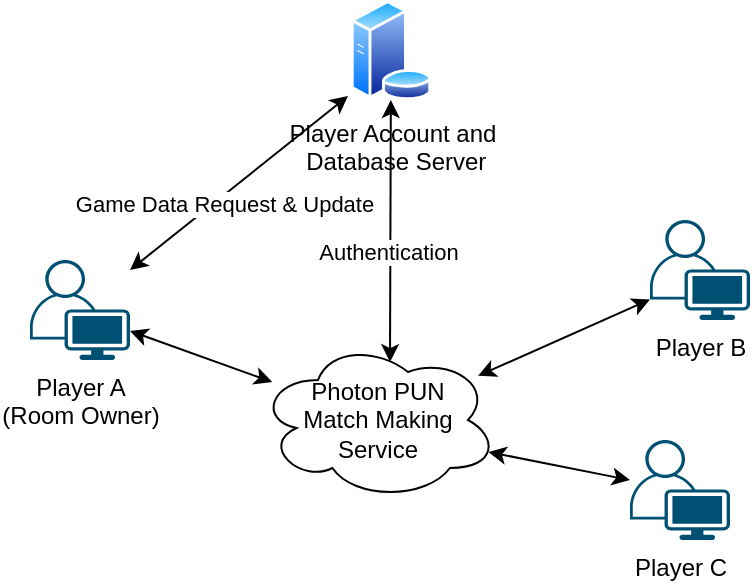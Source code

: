 <mxfile version="16.2.6" type="github">
  <diagram id="NTqNDYjO7tPKsiqi-gnh" name="Page-1">
    <mxGraphModel dx="1422" dy="754" grid="1" gridSize="10" guides="1" tooltips="1" connect="1" arrows="1" fold="1" page="1" pageScale="1" pageWidth="827" pageHeight="1169" math="0" shadow="0">
      <root>
        <mxCell id="0" />
        <mxCell id="1" parent="0" />
        <mxCell id="ImZ4WvExJ2NDALbuqCKL-1" value="Photon PUN&lt;br&gt;Match Making&lt;br&gt;Service" style="ellipse;shape=cloud;whiteSpace=wrap;html=1;" vertex="1" parent="1">
          <mxGeometry x="354" y="310" width="120" height="80" as="geometry" />
        </mxCell>
        <mxCell id="ImZ4WvExJ2NDALbuqCKL-2" value="Player B" style="points=[[0.35,0,0],[0.98,0.51,0],[1,0.71,0],[0.67,1,0],[0,0.795,0],[0,0.65,0]];verticalLabelPosition=bottom;sketch=0;html=1;verticalAlign=top;aspect=fixed;align=center;pointerEvents=1;shape=mxgraph.cisco19.user;fillColor=#005073;strokeColor=none;" vertex="1" parent="1">
          <mxGeometry x="550" y="250" width="50" height="50" as="geometry" />
        </mxCell>
        <mxCell id="ImZ4WvExJ2NDALbuqCKL-3" value="Player A&lt;br&gt;(Room Owner)" style="points=[[0.35,0,0],[0.98,0.51,0],[1,0.71,0],[0.67,1,0],[0,0.795,0],[0,0.65,0]];verticalLabelPosition=bottom;sketch=0;html=1;verticalAlign=top;aspect=fixed;align=center;pointerEvents=1;shape=mxgraph.cisco19.user;fillColor=#005073;strokeColor=none;" vertex="1" parent="1">
          <mxGeometry x="240" y="270" width="50" height="50" as="geometry" />
        </mxCell>
        <mxCell id="ImZ4WvExJ2NDALbuqCKL-4" value="Player C" style="points=[[0.35,0,0],[0.98,0.51,0],[1,0.71,0],[0.67,1,0],[0,0.795,0],[0,0.65,0]];verticalLabelPosition=bottom;sketch=0;html=1;verticalAlign=top;aspect=fixed;align=center;pointerEvents=1;shape=mxgraph.cisco19.user;fillColor=#005073;strokeColor=none;" vertex="1" parent="1">
          <mxGeometry x="540" y="360" width="50" height="50" as="geometry" />
        </mxCell>
        <mxCell id="ImZ4WvExJ2NDALbuqCKL-5" value="Player Account and&lt;br&gt;&amp;nbsp;Database Server" style="aspect=fixed;perimeter=ellipsePerimeter;html=1;align=center;shadow=0;dashed=0;spacingTop=3;image;image=img/lib/active_directory/database_server.svg;" vertex="1" parent="1">
          <mxGeometry x="400" y="140" width="41" height="50" as="geometry" />
        </mxCell>
        <mxCell id="ImZ4WvExJ2NDALbuqCKL-6" value="" style="endArrow=classic;startArrow=classic;html=1;rounded=0;exitX=1;exitY=0.71;exitDx=0;exitDy=0;exitPerimeter=0;" edge="1" parent="1" source="ImZ4WvExJ2NDALbuqCKL-3" target="ImZ4WvExJ2NDALbuqCKL-1">
          <mxGeometry width="50" height="50" relative="1" as="geometry">
            <mxPoint x="410" y="240" as="sourcePoint" />
            <mxPoint x="460" y="190" as="targetPoint" />
          </mxGeometry>
        </mxCell>
        <mxCell id="ImZ4WvExJ2NDALbuqCKL-7" value="" style="endArrow=classic;startArrow=classic;html=1;rounded=0;exitX=0;exitY=0.795;exitDx=0;exitDy=0;exitPerimeter=0;" edge="1" parent="1" source="ImZ4WvExJ2NDALbuqCKL-2" target="ImZ4WvExJ2NDALbuqCKL-1">
          <mxGeometry width="50" height="50" relative="1" as="geometry">
            <mxPoint x="710" y="290" as="sourcePoint" />
            <mxPoint x="383.512" y="306.516" as="targetPoint" />
          </mxGeometry>
        </mxCell>
        <mxCell id="ImZ4WvExJ2NDALbuqCKL-9" value="" style="endArrow=classic;startArrow=classic;html=1;rounded=0;entryX=0.96;entryY=0.7;entryDx=0;entryDy=0;entryPerimeter=0;" edge="1" parent="1" source="ImZ4WvExJ2NDALbuqCKL-4" target="ImZ4WvExJ2NDALbuqCKL-1">
          <mxGeometry width="50" height="50" relative="1" as="geometry">
            <mxPoint x="200" y="315.5" as="sourcePoint" />
            <mxPoint x="380.019" y="319.0" as="targetPoint" />
          </mxGeometry>
        </mxCell>
        <mxCell id="ImZ4WvExJ2NDALbuqCKL-12" value="" style="endArrow=classic;startArrow=classic;html=1;rounded=0;exitX=0.55;exitY=0.138;exitDx=0;exitDy=0;exitPerimeter=0;" edge="1" parent="1" source="ImZ4WvExJ2NDALbuqCKL-1" target="ImZ4WvExJ2NDALbuqCKL-5">
          <mxGeometry width="50" height="50" relative="1" as="geometry">
            <mxPoint x="660" y="310" as="sourcePoint" />
            <mxPoint x="420" y="180" as="targetPoint" />
          </mxGeometry>
        </mxCell>
        <mxCell id="ImZ4WvExJ2NDALbuqCKL-13" value="Authentication" style="edgeLabel;html=1;align=center;verticalAlign=middle;resizable=0;points=[];" vertex="1" connectable="0" parent="ImZ4WvExJ2NDALbuqCKL-12">
          <mxGeometry x="-0.16" y="2" relative="1" as="geometry">
            <mxPoint x="1" as="offset" />
          </mxGeometry>
        </mxCell>
        <mxCell id="ImZ4WvExJ2NDALbuqCKL-14" value="" style="endArrow=classic;startArrow=classic;html=1;rounded=0;entryX=-0.024;entryY=0.96;entryDx=0;entryDy=0;entryPerimeter=0;" edge="1" parent="1" source="ImZ4WvExJ2NDALbuqCKL-3" target="ImZ4WvExJ2NDALbuqCKL-5">
          <mxGeometry width="50" height="50" relative="1" as="geometry">
            <mxPoint x="660" y="320" as="sourcePoint" />
            <mxPoint x="710" y="260" as="targetPoint" />
          </mxGeometry>
        </mxCell>
        <mxCell id="ImZ4WvExJ2NDALbuqCKL-15" value="Game Data Request &amp;amp; Update" style="edgeLabel;html=1;align=center;verticalAlign=middle;resizable=0;points=[];" vertex="1" connectable="0" parent="ImZ4WvExJ2NDALbuqCKL-14">
          <mxGeometry x="-0.164" y="-4" relative="1" as="geometry">
            <mxPoint x="-1" as="offset" />
          </mxGeometry>
        </mxCell>
      </root>
    </mxGraphModel>
  </diagram>
</mxfile>
